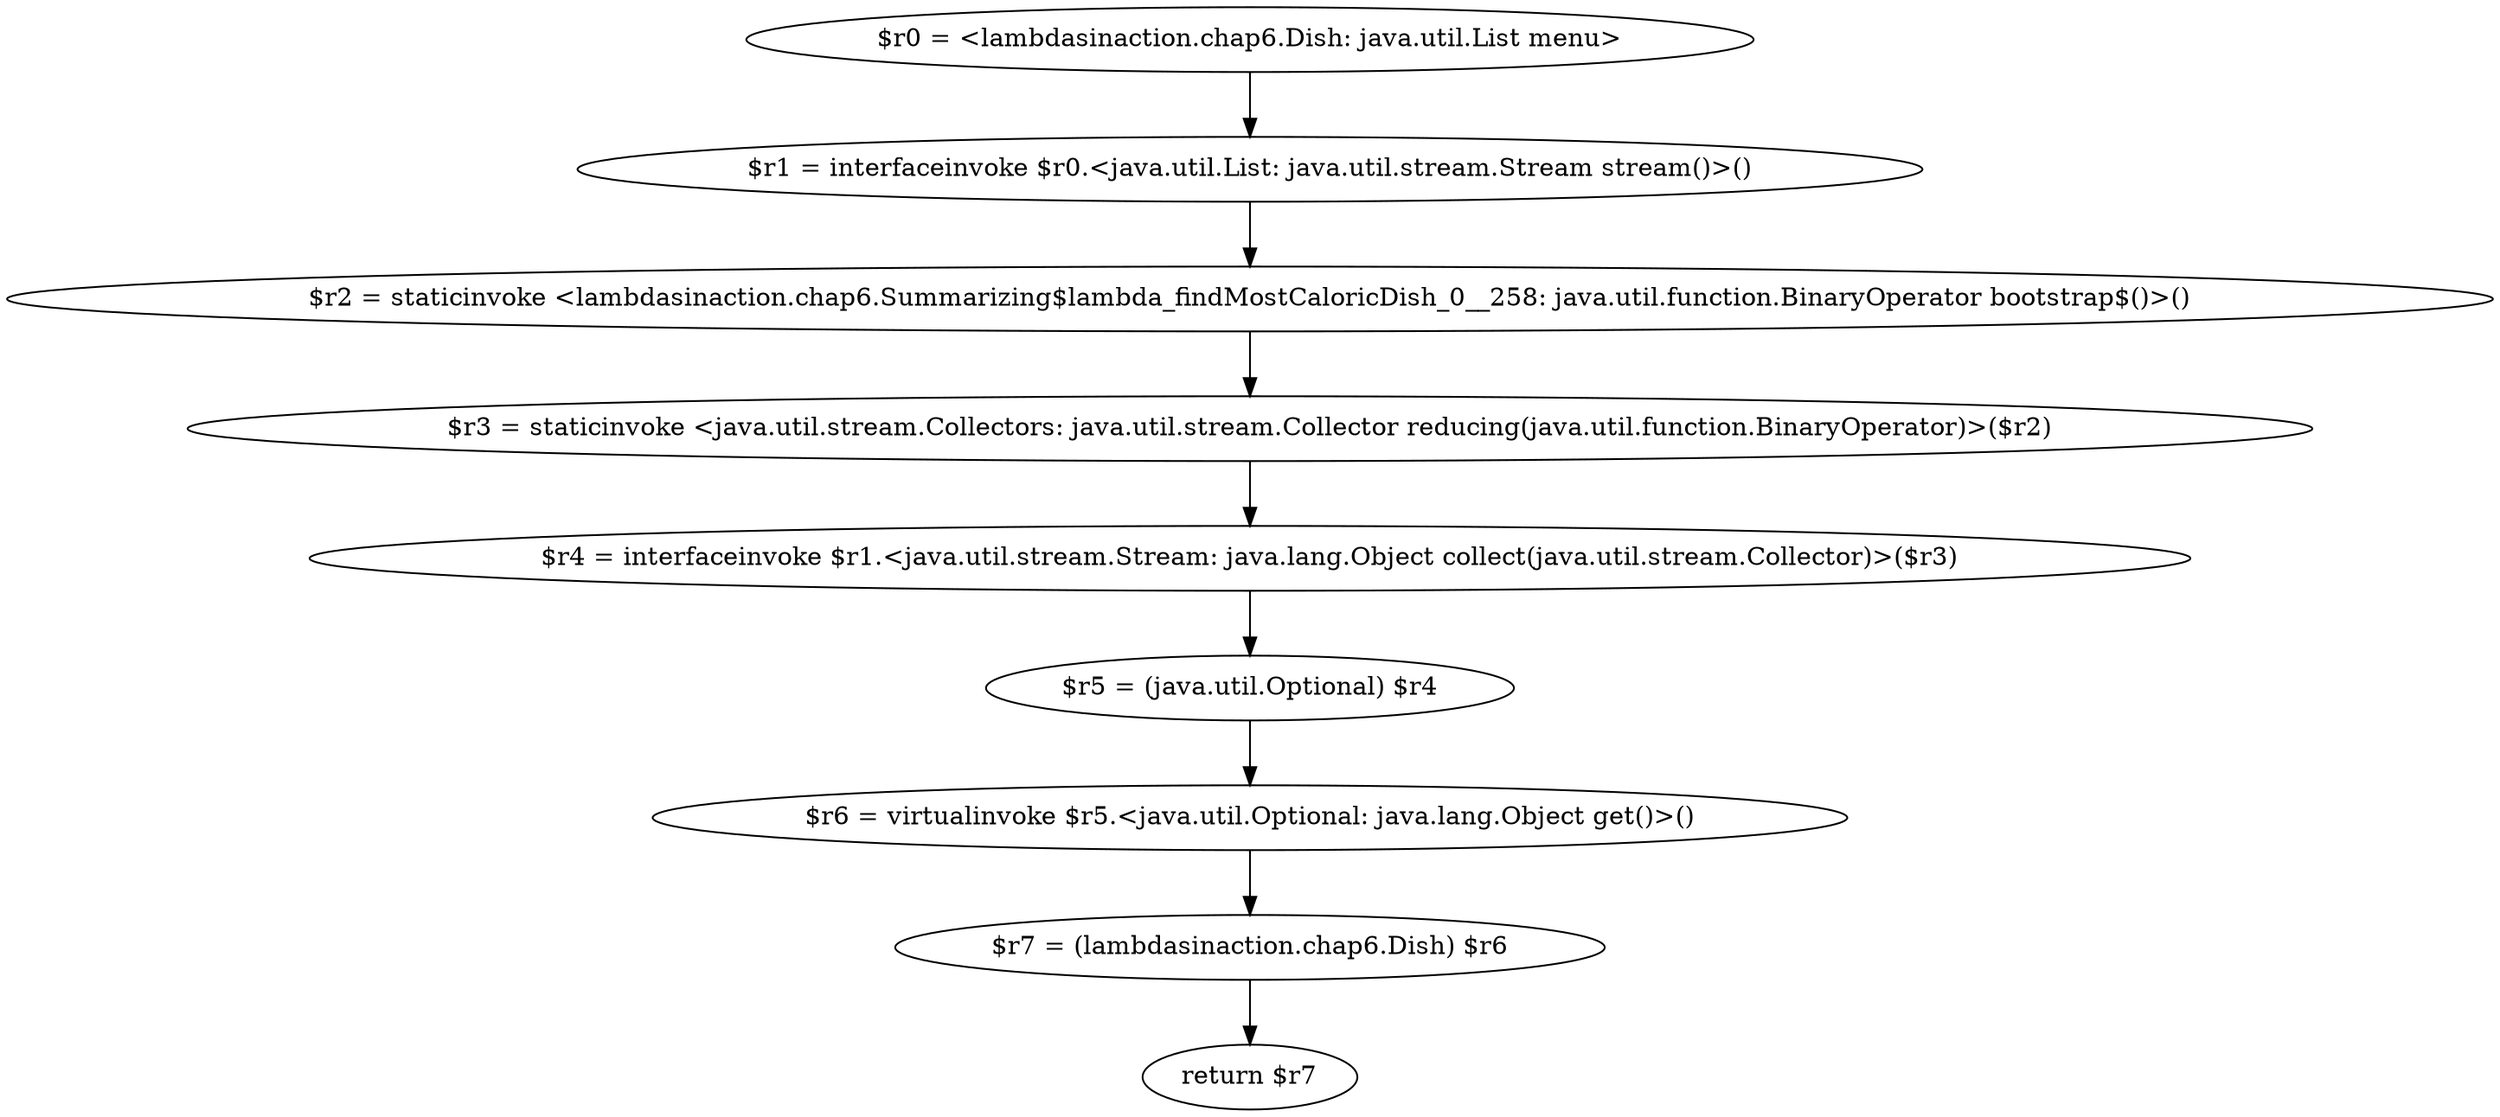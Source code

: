 digraph "unitGraph" {
    "$r0 = <lambdasinaction.chap6.Dish: java.util.List menu>"
    "$r1 = interfaceinvoke $r0.<java.util.List: java.util.stream.Stream stream()>()"
    "$r2 = staticinvoke <lambdasinaction.chap6.Summarizing$lambda_findMostCaloricDish_0__258: java.util.function.BinaryOperator bootstrap$()>()"
    "$r3 = staticinvoke <java.util.stream.Collectors: java.util.stream.Collector reducing(java.util.function.BinaryOperator)>($r2)"
    "$r4 = interfaceinvoke $r1.<java.util.stream.Stream: java.lang.Object collect(java.util.stream.Collector)>($r3)"
    "$r5 = (java.util.Optional) $r4"
    "$r6 = virtualinvoke $r5.<java.util.Optional: java.lang.Object get()>()"
    "$r7 = (lambdasinaction.chap6.Dish) $r6"
    "return $r7"
    "$r0 = <lambdasinaction.chap6.Dish: java.util.List menu>"->"$r1 = interfaceinvoke $r0.<java.util.List: java.util.stream.Stream stream()>()";
    "$r1 = interfaceinvoke $r0.<java.util.List: java.util.stream.Stream stream()>()"->"$r2 = staticinvoke <lambdasinaction.chap6.Summarizing$lambda_findMostCaloricDish_0__258: java.util.function.BinaryOperator bootstrap$()>()";
    "$r2 = staticinvoke <lambdasinaction.chap6.Summarizing$lambda_findMostCaloricDish_0__258: java.util.function.BinaryOperator bootstrap$()>()"->"$r3 = staticinvoke <java.util.stream.Collectors: java.util.stream.Collector reducing(java.util.function.BinaryOperator)>($r2)";
    "$r3 = staticinvoke <java.util.stream.Collectors: java.util.stream.Collector reducing(java.util.function.BinaryOperator)>($r2)"->"$r4 = interfaceinvoke $r1.<java.util.stream.Stream: java.lang.Object collect(java.util.stream.Collector)>($r3)";
    "$r4 = interfaceinvoke $r1.<java.util.stream.Stream: java.lang.Object collect(java.util.stream.Collector)>($r3)"->"$r5 = (java.util.Optional) $r4";
    "$r5 = (java.util.Optional) $r4"->"$r6 = virtualinvoke $r5.<java.util.Optional: java.lang.Object get()>()";
    "$r6 = virtualinvoke $r5.<java.util.Optional: java.lang.Object get()>()"->"$r7 = (lambdasinaction.chap6.Dish) $r6";
    "$r7 = (lambdasinaction.chap6.Dish) $r6"->"return $r7";
}
